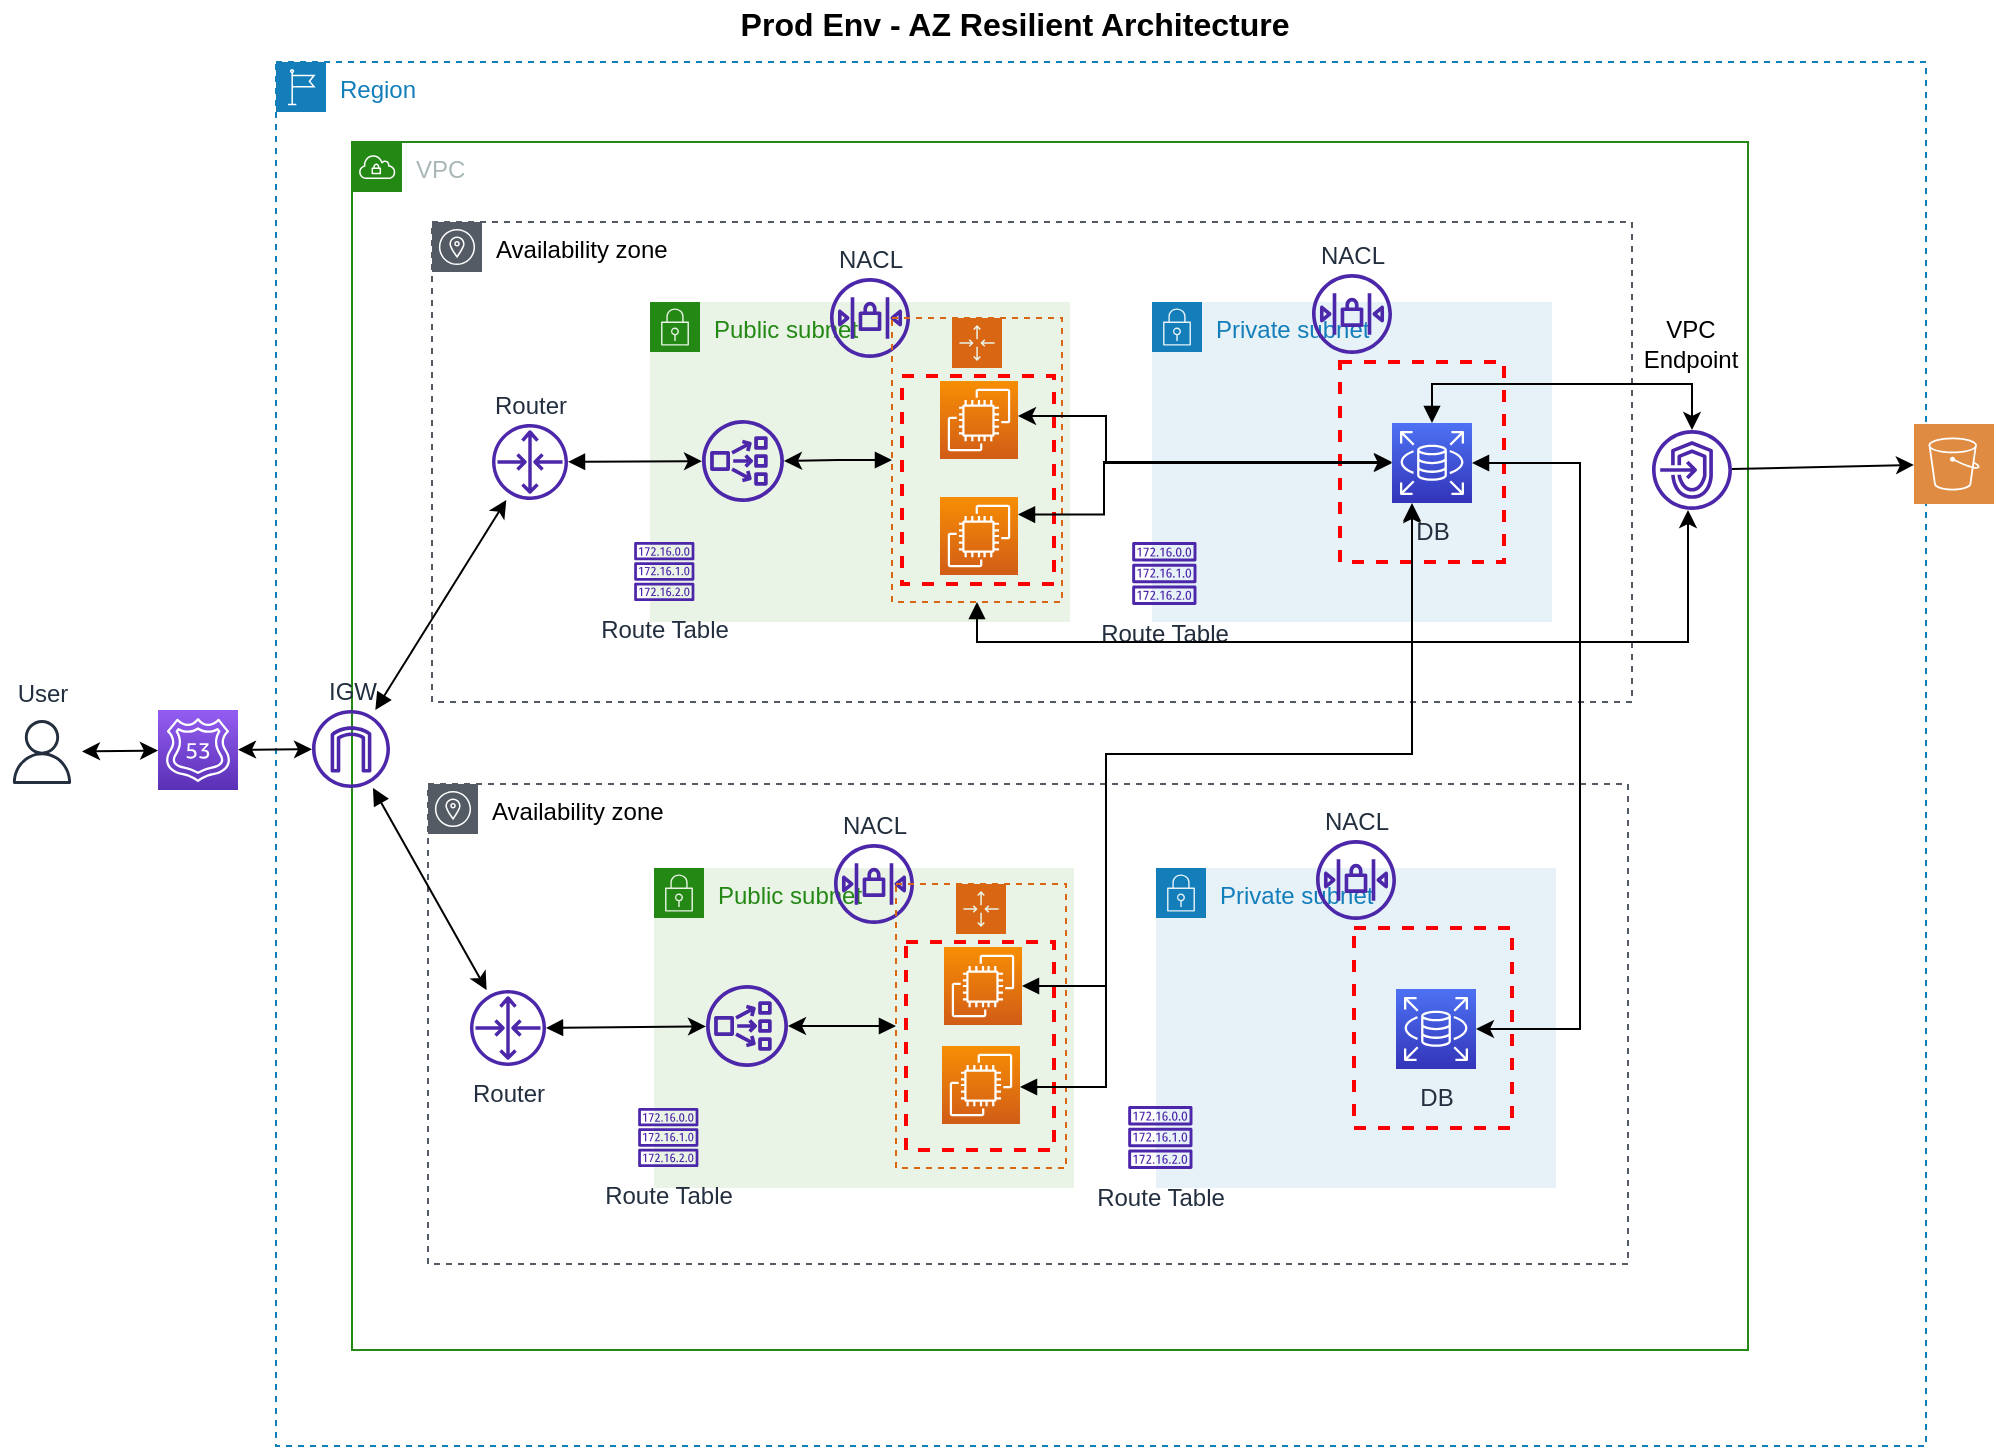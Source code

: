 <mxfile version="18.0.1" type="device"><diagram id="Zbz7Zccm5-bmIvVnirYb" name="Page-1"><mxGraphModel dx="1887" dy="1180" grid="0" gridSize="10" guides="1" tooltips="1" connect="1" arrows="1" fold="1" page="1" pageScale="1" pageWidth="1169" pageHeight="827" background="#ffffff" math="0" shadow="0"><root><mxCell id="0"/><mxCell id="1" parent="0"/><object label="Region" id="vIpTb77VxoKcu4qLXXC6-1"><mxCell style="points=[[0,0],[0.25,0],[0.5,0],[0.75,0],[1,0],[1,0.25],[1,0.5],[1,0.75],[1,1],[0.75,1],[0.5,1],[0.25,1],[0,1],[0,0.75],[0,0.5],[0,0.25]];outlineConnect=0;gradientColor=none;html=1;whiteSpace=wrap;fontSize=12;fontStyle=0;container=1;pointerEvents=0;collapsible=0;recursiveResize=0;shape=mxgraph.aws4.group;grIcon=mxgraph.aws4.group_region;strokeColor=#147EBA;fillColor=none;verticalAlign=top;align=left;spacingLeft=30;fontColor=#147EBA;dashed=1;" parent="1" vertex="1"><mxGeometry x="282" y="40" width="825" height="692" as="geometry"/></mxCell></object><mxCell id="sQFdsp2OXDTJxOVU3ZtD-29" value="" style="sketch=0;pointerEvents=1;shadow=0;dashed=0;html=1;strokeColor=none;fillColor=#DF8C42;labelPosition=center;verticalLabelPosition=bottom;verticalAlign=top;align=center;outlineConnect=0;shape=mxgraph.veeam2.aws_s3;fontColor=none;" parent="vIpTb77VxoKcu4qLXXC6-1" vertex="1"><mxGeometry x="819" y="181" width="40" height="40" as="geometry"/></mxCell><mxCell id="vIpTb77VxoKcu4qLXXC6-2" value="VPC" style="points=[[0,0],[0.25,0],[0.5,0],[0.75,0],[1,0],[1,0.25],[1,0.5],[1,0.75],[1,1],[0.75,1],[0.5,1],[0.25,1],[0,1],[0,0.75],[0,0.5],[0,0.25]];outlineConnect=0;gradientColor=none;html=1;whiteSpace=wrap;fontSize=12;fontStyle=0;container=1;pointerEvents=0;collapsible=0;recursiveResize=0;shape=mxgraph.aws4.group;grIcon=mxgraph.aws4.group_vpc;strokeColor=#248814;fillColor=none;verticalAlign=top;align=left;spacingLeft=30;fontColor=#AAB7B8;dashed=0;" parent="1" vertex="1"><mxGeometry x="320" y="80" width="698" height="604" as="geometry"/></mxCell><mxCell id="vIpTb77VxoKcu4qLXXC6-3" value="Availability zone" style="sketch=0;outlineConnect=0;gradientColor=none;html=1;whiteSpace=wrap;fontSize=12;fontStyle=0;shape=mxgraph.aws4.group;grIcon=mxgraph.aws4.group_availability_zone;strokeColor=#545B64;fillColor=none;verticalAlign=top;align=left;spacingLeft=30;fontColor=default;dashed=1;" parent="vIpTb77VxoKcu4qLXXC6-2" vertex="1"><mxGeometry x="40" y="40" width="600" height="240" as="geometry"/></mxCell><mxCell id="vIpTb77VxoKcu4qLXXC6-5" value="Private subnet" style="points=[[0,0],[0.25,0],[0.5,0],[0.75,0],[1,0],[1,0.25],[1,0.5],[1,0.75],[1,1],[0.75,1],[0.5,1],[0.25,1],[0,1],[0,0.75],[0,0.5],[0,0.25]];outlineConnect=0;gradientColor=none;html=1;whiteSpace=wrap;fontSize=12;fontStyle=0;container=1;pointerEvents=0;collapsible=0;recursiveResize=0;shape=mxgraph.aws4.group;grIcon=mxgraph.aws4.group_security_group;grStroke=0;strokeColor=#147EBA;fillColor=#E6F2F8;verticalAlign=top;align=left;spacingLeft=30;fontColor=#147EBA;dashed=0;" parent="vIpTb77VxoKcu4qLXXC6-2" vertex="1"><mxGeometry x="400" y="80" width="200" height="160" as="geometry"/></mxCell><mxCell id="vIpTb77VxoKcu4qLXXC6-10" value="DB" style="sketch=0;points=[[0,0,0],[0.25,0,0],[0.5,0,0],[0.75,0,0],[1,0,0],[0,1,0],[0.25,1,0],[0.5,1,0],[0.75,1,0],[1,1,0],[0,0.25,0],[0,0.5,0],[0,0.75,0],[1,0.25,0],[1,0.5,0],[1,0.75,0]];outlineConnect=0;fontColor=#232F3E;gradientColor=#4D72F3;gradientDirection=north;fillColor=#3334B9;strokeColor=#ffffff;dashed=0;verticalLabelPosition=bottom;verticalAlign=top;align=center;html=1;fontSize=12;fontStyle=0;aspect=fixed;shape=mxgraph.aws4.resourceIcon;resIcon=mxgraph.aws4.rds;" parent="vIpTb77VxoKcu4qLXXC6-5" vertex="1"><mxGeometry x="120" y="60.5" width="40" height="40" as="geometry"/></mxCell><mxCell id="vIpTb77VxoKcu4qLXXC6-24" value="NACL" style="sketch=0;outlineConnect=0;fontColor=#232F3E;gradientColor=none;fillColor=#4D27AA;strokeColor=none;dashed=0;verticalLabelPosition=top;verticalAlign=bottom;align=center;html=1;fontSize=12;fontStyle=0;aspect=fixed;pointerEvents=1;shape=mxgraph.aws4.network_access_control_list;labelPosition=center;" parent="vIpTb77VxoKcu4qLXXC6-5" vertex="1"><mxGeometry x="80" y="-14" width="40" height="40" as="geometry"/></mxCell><mxCell id="vIpTb77VxoKcu4qLXXC6-26" value="" style="fontStyle=0;verticalAlign=top;align=center;spacingTop=-2;fillColor=none;rounded=0;whiteSpace=wrap;html=1;strokeColor=#FF0000;strokeWidth=2;dashed=1;container=1;collapsible=0;expand=0;recursiveResize=0;fontColor=none;noLabel=1;" parent="vIpTb77VxoKcu4qLXXC6-5" vertex="1"><mxGeometry x="94" y="30" width="82" height="100" as="geometry"/></mxCell><mxCell id="vIpTb77VxoKcu4qLXXC6-8" value="Public subnet" style="points=[[0,0],[0.25,0],[0.5,0],[0.75,0],[1,0],[1,0.25],[1,0.5],[1,0.75],[1,1],[0.75,1],[0.5,1],[0.25,1],[0,1],[0,0.75],[0,0.5],[0,0.25]];outlineConnect=0;gradientColor=none;html=1;whiteSpace=wrap;fontSize=12;fontStyle=0;container=1;pointerEvents=0;collapsible=0;recursiveResize=0;shape=mxgraph.aws4.group;grIcon=mxgraph.aws4.group_security_group;grStroke=0;strokeColor=#248814;fillColor=#E9F3E6;verticalAlign=top;align=left;spacingLeft=30;fontColor=#248814;dashed=0;" parent="vIpTb77VxoKcu4qLXXC6-2" vertex="1"><mxGeometry x="149" y="80" width="210" height="160" as="geometry"/></mxCell><mxCell id="vIpTb77VxoKcu4qLXXC6-12" value="EC2" style="sketch=0;points=[[0,0,0],[0.25,0,0],[0.5,0,0],[0.75,0,0],[1,0,0],[0,1,0],[0.25,1,0],[0.5,1,0],[0.75,1,0],[1,1,0],[0,0.25,0],[0,0.5,0],[0,0.75,0],[1,0.25,0],[1,0.5,0],[1,0.75,0]];outlineConnect=0;fontColor=none;gradientColor=#F78E04;gradientDirection=north;fillColor=#D05C17;strokeColor=#ffffff;dashed=0;verticalLabelPosition=bottom;verticalAlign=top;align=center;html=1;fontSize=12;fontStyle=0;aspect=fixed;shape=mxgraph.aws4.resourceIcon;resIcon=mxgraph.aws4.ec2;noLabel=1;" parent="vIpTb77VxoKcu4qLXXC6-8" vertex="1"><mxGeometry x="145" y="39.5" width="39" height="39" as="geometry"/></mxCell><mxCell id="vIpTb77VxoKcu4qLXXC6-23" value="NACL" style="sketch=0;outlineConnect=0;fontColor=#232F3E;gradientColor=none;fillColor=#4D27AA;strokeColor=none;dashed=0;verticalLabelPosition=top;verticalAlign=bottom;align=center;html=1;fontSize=12;fontStyle=0;aspect=fixed;pointerEvents=1;shape=mxgraph.aws4.network_access_control_list;labelPosition=center;" parent="vIpTb77VxoKcu4qLXXC6-8" vertex="1"><mxGeometry x="90" y="-12" width="40" height="40" as="geometry"/></mxCell><mxCell id="vIpTb77VxoKcu4qLXXC6-25" value="" style="fontStyle=0;verticalAlign=top;align=center;spacingTop=-2;fillColor=none;rounded=0;whiteSpace=wrap;html=1;strokeColor=#FF0000;strokeWidth=2;dashed=1;container=1;collapsible=0;expand=0;recursiveResize=0;fontColor=none;noLabel=1;labelPosition=center;verticalLabelPosition=bottom;" parent="vIpTb77VxoKcu4qLXXC6-8" vertex="1"><mxGeometry x="126" y="37" width="76" height="104" as="geometry"/></mxCell><mxCell id="vIpTb77VxoKcu4qLXXC6-28" value="Route Table" style="sketch=0;outlineConnect=0;fontColor=#232F3E;gradientColor=none;fillColor=#4D27AA;strokeColor=none;dashed=0;verticalLabelPosition=bottom;verticalAlign=top;align=center;html=1;fontSize=12;fontStyle=0;aspect=fixed;pointerEvents=1;shape=mxgraph.aws4.route_table;" parent="vIpTb77VxoKcu4qLXXC6-8" vertex="1"><mxGeometry x="-8" y="120" width="30.27" height="29.5" as="geometry"/></mxCell><mxCell id="sQFdsp2OXDTJxOVU3ZtD-4" value="Auto Scaling group" style="points=[[0,0],[0.25,0],[0.5,0],[0.75,0],[1,0],[1,0.25],[1,0.5],[1,0.75],[1,1],[0.75,1],[0.5,1],[0.25,1],[0,1],[0,0.75],[0,0.5],[0,0.25]];outlineConnect=0;gradientColor=none;html=1;whiteSpace=wrap;fontSize=12;fontStyle=0;container=1;pointerEvents=0;collapsible=0;recursiveResize=0;shape=mxgraph.aws4.groupCenter;grIcon=mxgraph.aws4.group_auto_scaling_group;grStroke=1;strokeColor=#D86613;fillColor=none;verticalAlign=top;align=center;fontColor=none;dashed=1;spacingTop=25;labelPosition=center;verticalLabelPosition=bottom;noLabel=1;" parent="vIpTb77VxoKcu4qLXXC6-8" vertex="1"><mxGeometry x="121" y="8" width="85" height="142" as="geometry"/></mxCell><mxCell id="vIpTb77VxoKcu4qLXXC6-27" value="Route Table" style="sketch=0;outlineConnect=0;fontColor=#232F3E;gradientColor=none;fillColor=#4D27AA;strokeColor=none;dashed=0;verticalLabelPosition=bottom;verticalAlign=top;align=center;html=1;fontSize=12;fontStyle=0;aspect=fixed;pointerEvents=1;shape=mxgraph.aws4.route_table;" parent="vIpTb77VxoKcu4qLXXC6-2" vertex="1"><mxGeometry x="390" y="200" width="32.33" height="31.5" as="geometry"/></mxCell><mxCell id="vIpTb77VxoKcu4qLXXC6-29" value="Router" style="sketch=0;outlineConnect=0;fontColor=#232F3E;gradientColor=none;fillColor=#4D27AA;strokeColor=none;dashed=0;verticalLabelPosition=top;verticalAlign=bottom;align=center;html=1;fontSize=12;fontStyle=0;aspect=fixed;pointerEvents=1;shape=mxgraph.aws4.router;labelPosition=center;" parent="vIpTb77VxoKcu4qLXXC6-2" vertex="1"><mxGeometry x="70" y="141" width="38" height="38" as="geometry"/></mxCell><mxCell id="kVC1eplI6B43bUnmImyy-4" style="edgeStyle=orthogonalEdgeStyle;rounded=0;orthogonalLoop=1;jettySize=auto;html=1;entryX=0;entryY=0.5;entryDx=0;entryDy=0;entryPerimeter=0;startArrow=classic;startFill=1;" parent="vIpTb77VxoKcu4qLXXC6-2" source="vIpTb77VxoKcu4qLXXC6-12" target="vIpTb77VxoKcu4qLXXC6-10" edge="1"><mxGeometry relative="1" as="geometry"><Array as="points"><mxPoint x="377" y="137"/><mxPoint x="377" y="161"/></Array></mxGeometry></mxCell><mxCell id="kVC1eplI6B43bUnmImyy-6" value="" style="endArrow=classic;html=1;rounded=0;startArrow=block;startFill=1;" parent="vIpTb77VxoKcu4qLXXC6-2" source="vIpTb77VxoKcu4qLXXC6-29" target="sQFdsp2OXDTJxOVU3ZtD-5" edge="1"><mxGeometry width="50" height="50" relative="1" as="geometry"><mxPoint x="230" y="160" as="sourcePoint"/><mxPoint x="200" y="163.402" as="targetPoint"/></mxGeometry></mxCell><mxCell id="sQFdsp2OXDTJxOVU3ZtD-5" value="" style="sketch=0;outlineConnect=0;fontColor=#232F3E;gradientColor=none;fillColor=#4D27AA;strokeColor=none;dashed=0;verticalLabelPosition=bottom;verticalAlign=top;align=center;html=1;fontSize=12;fontStyle=0;aspect=fixed;pointerEvents=1;shape=mxgraph.aws4.network_load_balancer;" parent="vIpTb77VxoKcu4qLXXC6-2" vertex="1"><mxGeometry x="175" y="139" width="41" height="41" as="geometry"/></mxCell><mxCell id="sQFdsp2OXDTJxOVU3ZtD-6" style="edgeStyle=orthogonalEdgeStyle;rounded=0;orthogonalLoop=1;jettySize=auto;html=1;exitX=0;exitY=0.5;exitDx=0;exitDy=0;fontColor=none;startArrow=block;startFill=1;" parent="vIpTb77VxoKcu4qLXXC6-2" source="sQFdsp2OXDTJxOVU3ZtD-4" target="sQFdsp2OXDTJxOVU3ZtD-5" edge="1"><mxGeometry relative="1" as="geometry"/></mxCell><mxCell id="ayMG1uXSJrKEXg0w-i23-1" value="" style="sketch=0;outlineConnect=0;fontColor=#232F3E;gradientColor=none;fillColor=#4D27AA;strokeColor=none;dashed=0;verticalLabelPosition=bottom;verticalAlign=top;align=center;html=1;fontSize=12;fontStyle=0;aspect=fixed;pointerEvents=1;shape=mxgraph.aws4.endpoints;" parent="vIpTb77VxoKcu4qLXXC6-2" vertex="1"><mxGeometry x="650" y="144" width="40" height="40" as="geometry"/></mxCell><mxCell id="sQFdsp2OXDTJxOVU3ZtD-32" style="edgeStyle=orthogonalEdgeStyle;rounded=0;orthogonalLoop=1;jettySize=auto;html=1;exitX=0.5;exitY=1;exitDx=0;exitDy=0;fontColor=none;startArrow=block;startFill=1;" parent="vIpTb77VxoKcu4qLXXC6-2" source="sQFdsp2OXDTJxOVU3ZtD-4" target="ayMG1uXSJrKEXg0w-i23-1" edge="1"><mxGeometry relative="1" as="geometry"><Array as="points"><mxPoint x="313" y="250"/><mxPoint x="668" y="250"/></Array></mxGeometry></mxCell><mxCell id="sQFdsp2OXDTJxOVU3ZtD-30" style="edgeStyle=orthogonalEdgeStyle;rounded=0;orthogonalLoop=1;jettySize=auto;html=1;exitX=0.5;exitY=0;exitDx=0;exitDy=0;exitPerimeter=0;fontColor=none;startArrow=block;startFill=1;" parent="vIpTb77VxoKcu4qLXXC6-2" source="vIpTb77VxoKcu4qLXXC6-10" target="ayMG1uXSJrKEXg0w-i23-1" edge="1"><mxGeometry relative="1" as="geometry"><Array as="points"><mxPoint x="540" y="121"/><mxPoint x="670" y="121"/></Array></mxGeometry></mxCell><mxCell id="ayMG1uXSJrKEXg0w-i23-3" value="VPC &lt;br&gt;Endpoint" style="text;html=1;resizable=0;autosize=1;align=center;verticalAlign=middle;points=[];fillColor=none;strokeColor=none;rounded=0;" parent="vIpTb77VxoKcu4qLXXC6-2" vertex="1"><mxGeometry x="640" y="85" width="57" height="32" as="geometry"/></mxCell><mxCell id="vIpTb77VxoKcu4qLXXC6-36" value="User" style="sketch=0;outlineConnect=0;fontColor=#232F3E;gradientColor=none;strokeColor=#232F3E;fillColor=#ffffff;dashed=0;verticalLabelPosition=top;verticalAlign=bottom;align=center;html=1;fontSize=12;fontStyle=0;aspect=fixed;shape=mxgraph.aws4.resourceIcon;resIcon=mxgraph.aws4.user;labelPosition=center;" parent="1" vertex="1"><mxGeometry x="145" y="365" width="40" height="40" as="geometry"/></mxCell><mxCell id="vIpTb77VxoKcu4qLXXC6-22" value="IGW" style="sketch=0;outlineConnect=0;fontColor=#232F3E;gradientColor=none;fillColor=#4D27AA;strokeColor=none;dashed=0;verticalLabelPosition=top;verticalAlign=bottom;align=center;html=1;fontSize=12;fontStyle=0;aspect=fixed;pointerEvents=1;shape=mxgraph.aws4.internet_gateway;noLabel=0;labelPosition=center;" parent="1" vertex="1"><mxGeometry x="300" y="364" width="39" height="39" as="geometry"/></mxCell><mxCell id="kVC1eplI6B43bUnmImyy-7" value="" style="endArrow=classic;html=1;rounded=0;startArrow=block;startFill=1;" parent="1" source="vIpTb77VxoKcu4qLXXC6-22" target="vIpTb77VxoKcu4qLXXC6-29" edge="1"><mxGeometry width="50" height="50" relative="1" as="geometry"><mxPoint x="550" y="240" as="sourcePoint"/><mxPoint x="600" y="190" as="targetPoint"/></mxGeometry></mxCell><mxCell id="8b7tmDRdrkrLYUI4mABX-2" value="" style="endArrow=classic;startArrow=classic;html=1;rounded=0;startFill=1;" parent="1" source="sQFdsp2OXDTJxOVU3ZtD-33" target="vIpTb77VxoKcu4qLXXC6-22" edge="1"><mxGeometry width="50" height="50" relative="1" as="geometry"><mxPoint x="490" y="230" as="sourcePoint"/><mxPoint x="540" y="180" as="targetPoint"/></mxGeometry></mxCell><mxCell id="8b7tmDRdrkrLYUI4mABX-3" value="Prod Env - AZ Resilient Architecture" style="text;html=1;align=center;verticalAlign=middle;resizable=0;points=[];autosize=1;strokeColor=none;fillColor=none;fontStyle=1;fontSize=16;" parent="1" vertex="1"><mxGeometry x="509" y="9" width="284" height="23" as="geometry"/></mxCell><mxCell id="sQFdsp2OXDTJxOVU3ZtD-3" style="edgeStyle=orthogonalEdgeStyle;rounded=0;orthogonalLoop=1;jettySize=auto;html=1;exitX=1;exitY=0.25;exitDx=0;exitDy=0;exitPerimeter=0;entryX=0;entryY=0.5;entryDx=0;entryDy=0;entryPerimeter=0;startArrow=block;startFill=1;" parent="1" edge="1"><mxGeometry relative="1" as="geometry"><mxPoint x="653.0" y="266.25" as="sourcePoint"/><mxPoint x="840" y="239.5" as="targetPoint"/><Array as="points"><mxPoint x="696" y="266"/><mxPoint x="696" y="240"/><mxPoint x="840" y="240"/></Array></mxGeometry></mxCell><mxCell id="sQFdsp2OXDTJxOVU3ZtD-7" value="Availability zone" style="sketch=0;outlineConnect=0;gradientColor=none;html=1;whiteSpace=wrap;fontSize=12;fontStyle=0;shape=mxgraph.aws4.group;grIcon=mxgraph.aws4.group_availability_zone;strokeColor=#545B64;fillColor=none;verticalAlign=top;align=left;spacingLeft=30;fontColor=default;dashed=1;" parent="1" vertex="1"><mxGeometry x="358" y="401" width="600" height="240" as="geometry"/></mxCell><mxCell id="sQFdsp2OXDTJxOVU3ZtD-8" value="Private subnet" style="points=[[0,0],[0.25,0],[0.5,0],[0.75,0],[1,0],[1,0.25],[1,0.5],[1,0.75],[1,1],[0.75,1],[0.5,1],[0.25,1],[0,1],[0,0.75],[0,0.5],[0,0.25]];outlineConnect=0;gradientColor=none;html=1;whiteSpace=wrap;fontSize=12;fontStyle=0;container=1;pointerEvents=0;collapsible=0;recursiveResize=0;shape=mxgraph.aws4.group;grIcon=mxgraph.aws4.group_security_group;grStroke=0;strokeColor=#147EBA;fillColor=#E6F2F8;verticalAlign=top;align=left;spacingLeft=30;fontColor=#147EBA;dashed=0;" parent="1" vertex="1"><mxGeometry x="722" y="443" width="200" height="160" as="geometry"/></mxCell><mxCell id="sQFdsp2OXDTJxOVU3ZtD-9" value="DB" style="sketch=0;points=[[0,0,0],[0.25,0,0],[0.5,0,0],[0.75,0,0],[1,0,0],[0,1,0],[0.25,1,0],[0.5,1,0],[0.75,1,0],[1,1,0],[0,0.25,0],[0,0.5,0],[0,0.75,0],[1,0.25,0],[1,0.5,0],[1,0.75,0]];outlineConnect=0;fontColor=#232F3E;gradientColor=#4D72F3;gradientDirection=north;fillColor=#3334B9;strokeColor=#ffffff;dashed=0;verticalLabelPosition=bottom;verticalAlign=top;align=center;html=1;fontSize=12;fontStyle=0;aspect=fixed;shape=mxgraph.aws4.resourceIcon;resIcon=mxgraph.aws4.rds;" parent="sQFdsp2OXDTJxOVU3ZtD-8" vertex="1"><mxGeometry x="120" y="60.5" width="40" height="40" as="geometry"/></mxCell><mxCell id="sQFdsp2OXDTJxOVU3ZtD-10" value="NACL" style="sketch=0;outlineConnect=0;fontColor=#232F3E;gradientColor=none;fillColor=#4D27AA;strokeColor=none;dashed=0;verticalLabelPosition=top;verticalAlign=bottom;align=center;html=1;fontSize=12;fontStyle=0;aspect=fixed;pointerEvents=1;shape=mxgraph.aws4.network_access_control_list;labelPosition=center;" parent="sQFdsp2OXDTJxOVU3ZtD-8" vertex="1"><mxGeometry x="80" y="-14" width="40" height="40" as="geometry"/></mxCell><mxCell id="sQFdsp2OXDTJxOVU3ZtD-11" value="" style="fontStyle=0;verticalAlign=top;align=center;spacingTop=-2;fillColor=none;rounded=0;whiteSpace=wrap;html=1;strokeColor=#FF0000;strokeWidth=2;dashed=1;container=1;collapsible=0;expand=0;recursiveResize=0;fontColor=none;noLabel=1;" parent="sQFdsp2OXDTJxOVU3ZtD-8" vertex="1"><mxGeometry x="99" y="30" width="79" height="100" as="geometry"/></mxCell><mxCell id="sQFdsp2OXDTJxOVU3ZtD-12" value="Public subnet" style="points=[[0,0],[0.25,0],[0.5,0],[0.75,0],[1,0],[1,0.25],[1,0.5],[1,0.75],[1,1],[0.75,1],[0.5,1],[0.25,1],[0,1],[0,0.75],[0,0.5],[0,0.25]];outlineConnect=0;gradientColor=none;html=1;whiteSpace=wrap;fontSize=12;fontStyle=0;container=1;pointerEvents=0;collapsible=0;recursiveResize=0;shape=mxgraph.aws4.group;grIcon=mxgraph.aws4.group_security_group;grStroke=0;strokeColor=#248814;fillColor=#E9F3E6;verticalAlign=top;align=left;spacingLeft=30;fontColor=#248814;dashed=0;" parent="1" vertex="1"><mxGeometry x="471" y="443" width="210" height="160" as="geometry"/></mxCell><mxCell id="sQFdsp2OXDTJxOVU3ZtD-13" value="EC2" style="sketch=0;points=[[0,0,0],[0.25,0,0],[0.5,0,0],[0.75,0,0],[1,0,0],[0,1,0],[0.25,1,0],[0.5,1,0],[0.75,1,0],[1,1,0],[0,0.25,0],[0,0.5,0],[0,0.75,0],[1,0.25,0],[1,0.5,0],[1,0.75,0]];outlineConnect=0;fontColor=none;gradientColor=#F78E04;gradientDirection=north;fillColor=#D05C17;strokeColor=#ffffff;dashed=0;verticalLabelPosition=bottom;verticalAlign=top;align=center;html=1;fontSize=12;fontStyle=0;aspect=fixed;shape=mxgraph.aws4.resourceIcon;resIcon=mxgraph.aws4.ec2;noLabel=1;" parent="sQFdsp2OXDTJxOVU3ZtD-12" vertex="1"><mxGeometry x="145" y="39.5" width="39" height="39" as="geometry"/></mxCell><mxCell id="sQFdsp2OXDTJxOVU3ZtD-14" value="NACL" style="sketch=0;outlineConnect=0;fontColor=#232F3E;gradientColor=none;fillColor=#4D27AA;strokeColor=none;dashed=0;verticalLabelPosition=top;verticalAlign=bottom;align=center;html=1;fontSize=12;fontStyle=0;aspect=fixed;pointerEvents=1;shape=mxgraph.aws4.network_access_control_list;labelPosition=center;" parent="sQFdsp2OXDTJxOVU3ZtD-12" vertex="1"><mxGeometry x="90" y="-12" width="40" height="40" as="geometry"/></mxCell><mxCell id="sQFdsp2OXDTJxOVU3ZtD-15" value="" style="fontStyle=0;verticalAlign=top;align=center;spacingTop=-2;fillColor=none;rounded=0;whiteSpace=wrap;html=1;strokeColor=#FF0000;strokeWidth=2;dashed=1;container=1;collapsible=0;expand=0;recursiveResize=0;fontColor=none;noLabel=1;labelPosition=center;verticalLabelPosition=bottom;" parent="sQFdsp2OXDTJxOVU3ZtD-12" vertex="1"><mxGeometry x="126" y="37" width="74" height="104" as="geometry"/></mxCell><mxCell id="sQFdsp2OXDTJxOVU3ZtD-16" value="Route Table" style="sketch=0;outlineConnect=0;fontColor=#232F3E;gradientColor=none;fillColor=#4D27AA;strokeColor=none;dashed=0;verticalLabelPosition=bottom;verticalAlign=top;align=center;html=1;fontSize=12;fontStyle=0;aspect=fixed;pointerEvents=1;shape=mxgraph.aws4.route_table;" parent="sQFdsp2OXDTJxOVU3ZtD-12" vertex="1"><mxGeometry x="-8" y="120" width="30.27" height="29.5" as="geometry"/></mxCell><mxCell id="sQFdsp2OXDTJxOVU3ZtD-22" style="edgeStyle=orthogonalEdgeStyle;rounded=0;orthogonalLoop=1;jettySize=auto;html=1;exitX=0;exitY=0.5;exitDx=0;exitDy=0;fontColor=none;startArrow=block;startFill=1;" parent="sQFdsp2OXDTJxOVU3ZtD-12" source="sQFdsp2OXDTJxOVU3ZtD-17" target="sQFdsp2OXDTJxOVU3ZtD-21" edge="1"><mxGeometry relative="1" as="geometry"/></mxCell><mxCell id="sQFdsp2OXDTJxOVU3ZtD-17" value="Auto Scaling group" style="points=[[0,0],[0.25,0],[0.5,0],[0.75,0],[1,0],[1,0.25],[1,0.5],[1,0.75],[1,1],[0.75,1],[0.5,1],[0.25,1],[0,1],[0,0.75],[0,0.5],[0,0.25]];outlineConnect=0;gradientColor=none;html=1;whiteSpace=wrap;fontSize=12;fontStyle=0;container=1;pointerEvents=0;collapsible=0;recursiveResize=0;shape=mxgraph.aws4.groupCenter;grIcon=mxgraph.aws4.group_auto_scaling_group;grStroke=1;strokeColor=#D86613;fillColor=none;verticalAlign=top;align=center;fontColor=none;dashed=1;spacingTop=25;labelPosition=center;verticalLabelPosition=bottom;noLabel=1;" parent="sQFdsp2OXDTJxOVU3ZtD-12" vertex="1"><mxGeometry x="121" y="8" width="85" height="142" as="geometry"/></mxCell><mxCell id="sQFdsp2OXDTJxOVU3ZtD-1" value="EC2" style="sketch=0;points=[[0,0,0],[0.25,0,0],[0.5,0,0],[0.75,0,0],[1,0,0],[0,1,0],[0.25,1,0],[0.5,1,0],[0.75,1,0],[1,1,0],[0,0.25,0],[0,0.5,0],[0,0.75,0],[1,0.25,0],[1,0.5,0],[1,0.75,0]];outlineConnect=0;fontColor=none;gradientColor=#F78E04;gradientDirection=north;fillColor=#D05C17;strokeColor=#ffffff;dashed=0;verticalLabelPosition=middle;verticalAlign=middle;align=right;html=1;fontSize=12;fontStyle=0;aspect=fixed;shape=mxgraph.aws4.resourceIcon;resIcon=mxgraph.aws4.ec2;labelPosition=left;noLabel=1;" parent="sQFdsp2OXDTJxOVU3ZtD-17" vertex="1"><mxGeometry x="23" y="81" width="39" height="39" as="geometry"/></mxCell><mxCell id="sQFdsp2OXDTJxOVU3ZtD-21" value="" style="sketch=0;outlineConnect=0;fontColor=#232F3E;gradientColor=none;fillColor=#4D27AA;strokeColor=none;dashed=0;verticalLabelPosition=bottom;verticalAlign=top;align=center;html=1;fontSize=12;fontStyle=0;aspect=fixed;pointerEvents=1;shape=mxgraph.aws4.network_load_balancer;" parent="sQFdsp2OXDTJxOVU3ZtD-12" vertex="1"><mxGeometry x="26" y="58.5" width="41" height="41" as="geometry"/></mxCell><mxCell id="sQFdsp2OXDTJxOVU3ZtD-18" value="EC2" style="sketch=0;points=[[0,0,0],[0.25,0,0],[0.5,0,0],[0.75,0,0],[1,0,0],[0,1,0],[0.25,1,0],[0.5,1,0],[0.75,1,0],[1,1,0],[0,0.25,0],[0,0.5,0],[0,0.75,0],[1,0.25,0],[1,0.5,0],[1,0.75,0]];outlineConnect=0;fontColor=none;gradientColor=#F78E04;gradientDirection=north;fillColor=#D05C17;strokeColor=#ffffff;dashed=0;verticalLabelPosition=middle;verticalAlign=middle;align=right;html=1;fontSize=12;fontStyle=0;aspect=fixed;shape=mxgraph.aws4.resourceIcon;resIcon=mxgraph.aws4.ec2;labelPosition=left;noLabel=1;" parent="1" vertex="1"><mxGeometry x="614" y="257.5" width="39" height="39" as="geometry"/></mxCell><mxCell id="sQFdsp2OXDTJxOVU3ZtD-19" value="Route Table" style="sketch=0;outlineConnect=0;fontColor=#232F3E;gradientColor=none;fillColor=#4D27AA;strokeColor=none;dashed=0;verticalLabelPosition=bottom;verticalAlign=top;align=center;html=1;fontSize=12;fontStyle=0;aspect=fixed;pointerEvents=1;shape=mxgraph.aws4.route_table;" parent="1" vertex="1"><mxGeometry x="708" y="562" width="32.33" height="31.5" as="geometry"/></mxCell><mxCell id="sQFdsp2OXDTJxOVU3ZtD-20" value="Router" style="sketch=0;outlineConnect=0;fontColor=#232F3E;gradientColor=none;fillColor=#4D27AA;strokeColor=none;dashed=0;verticalLabelPosition=bottom;verticalAlign=top;align=center;html=1;fontSize=12;fontStyle=0;aspect=fixed;pointerEvents=1;shape=mxgraph.aws4.router;labelPosition=center;" parent="1" vertex="1"><mxGeometry x="379" y="504" width="38" height="38" as="geometry"/></mxCell><mxCell id="sQFdsp2OXDTJxOVU3ZtD-23" value="" style="endArrow=classic;html=1;rounded=0;startArrow=block;startFill=1;" parent="1" target="sQFdsp2OXDTJxOVU3ZtD-21" edge="1"><mxGeometry width="50" height="50" relative="1" as="geometry"><mxPoint x="417" y="522.941" as="sourcePoint"/><mxPoint x="484" y="522.626" as="targetPoint"/></mxGeometry></mxCell><mxCell id="sQFdsp2OXDTJxOVU3ZtD-24" value="" style="endArrow=classic;html=1;rounded=0;startArrow=block;startFill=1;" parent="1" source="vIpTb77VxoKcu4qLXXC6-22" target="sQFdsp2OXDTJxOVU3ZtD-20" edge="1"><mxGeometry width="50" height="50" relative="1" as="geometry"><mxPoint x="341.662" y="374.0" as="sourcePoint"/><mxPoint x="407.15" y="269" as="targetPoint"/></mxGeometry></mxCell><mxCell id="sQFdsp2OXDTJxOVU3ZtD-25" style="edgeStyle=orthogonalEdgeStyle;rounded=0;orthogonalLoop=1;jettySize=auto;html=1;exitX=1;exitY=0.5;exitDx=0;exitDy=0;exitPerimeter=0;entryX=0.25;entryY=1;entryDx=0;entryDy=0;fontColor=none;startArrow=block;startFill=1;entryPerimeter=0;" parent="1" source="sQFdsp2OXDTJxOVU3ZtD-13" target="vIpTb77VxoKcu4qLXXC6-10" edge="1"><mxGeometry relative="1" as="geometry"><Array as="points"><mxPoint x="697" y="502"/><mxPoint x="697" y="386"/><mxPoint x="850" y="386"/></Array></mxGeometry></mxCell><mxCell id="sQFdsp2OXDTJxOVU3ZtD-26" style="edgeStyle=orthogonalEdgeStyle;rounded=0;orthogonalLoop=1;jettySize=auto;html=1;exitX=1;exitY=0.5;exitDx=0;exitDy=0;exitPerimeter=0;entryX=0.25;entryY=1;entryDx=0;entryDy=0;entryPerimeter=0;fontColor=none;startArrow=block;startFill=1;" parent="1" edge="1"><mxGeometry relative="1" as="geometry"><mxPoint x="654.0" y="552.5" as="sourcePoint"/><mxPoint x="850" y="261.5" as="targetPoint"/><Array as="points"><mxPoint x="697" y="553"/><mxPoint x="697" y="386"/><mxPoint x="850" y="386"/></Array></mxGeometry></mxCell><mxCell id="sQFdsp2OXDTJxOVU3ZtD-27" style="edgeStyle=orthogonalEdgeStyle;rounded=0;orthogonalLoop=1;jettySize=auto;html=1;exitX=1;exitY=0.5;exitDx=0;exitDy=0;exitPerimeter=0;fontColor=none;startArrow=block;startFill=1;entryX=1;entryY=0.5;entryDx=0;entryDy=0;entryPerimeter=0;" parent="1" source="vIpTb77VxoKcu4qLXXC6-10" target="sQFdsp2OXDTJxOVU3ZtD-9" edge="1"><mxGeometry relative="1" as="geometry"><Array as="points"><mxPoint x="934" y="241"/><mxPoint x="934" y="524"/></Array></mxGeometry></mxCell><mxCell id="sQFdsp2OXDTJxOVU3ZtD-34" value="" style="endArrow=classic;startArrow=classic;html=1;rounded=0;endFill=1;" parent="1" source="vIpTb77VxoKcu4qLXXC6-36" target="sQFdsp2OXDTJxOVU3ZtD-33" edge="1"><mxGeometry width="50" height="50" relative="1" as="geometry"><mxPoint x="185.0" y="384.806" as="sourcePoint"/><mxPoint x="300.0" y="383.689" as="targetPoint"/></mxGeometry></mxCell><mxCell id="ayMG1uXSJrKEXg0w-i23-2" value="" style="endArrow=classic;html=1;rounded=0;" parent="1" source="ayMG1uXSJrKEXg0w-i23-1" target="sQFdsp2OXDTJxOVU3ZtD-29" edge="1"><mxGeometry width="50" height="50" relative="1" as="geometry"><mxPoint x="907" y="304" as="sourcePoint"/><mxPoint x="957" y="254" as="targetPoint"/></mxGeometry></mxCell><mxCell id="sQFdsp2OXDTJxOVU3ZtD-33" value="" style="sketch=0;points=[[0,0,0],[0.25,0,0],[0.5,0,0],[0.75,0,0],[1,0,0],[0,1,0],[0.25,1,0],[0.5,1,0],[0.75,1,0],[1,1,0],[0,0.25,0],[0,0.5,0],[0,0.75,0],[1,0.25,0],[1,0.5,0],[1,0.75,0]];outlineConnect=0;fontColor=#232F3E;gradientColor=#945DF2;gradientDirection=north;fillColor=#5A30B5;strokeColor=#ffffff;dashed=0;verticalLabelPosition=bottom;verticalAlign=top;align=center;html=1;fontSize=12;fontStyle=0;aspect=fixed;shape=mxgraph.aws4.resourceIcon;resIcon=mxgraph.aws4.route_53;" parent="1" vertex="1"><mxGeometry x="223" y="364" width="40" height="40" as="geometry"/></mxCell></root></mxGraphModel></diagram></mxfile>